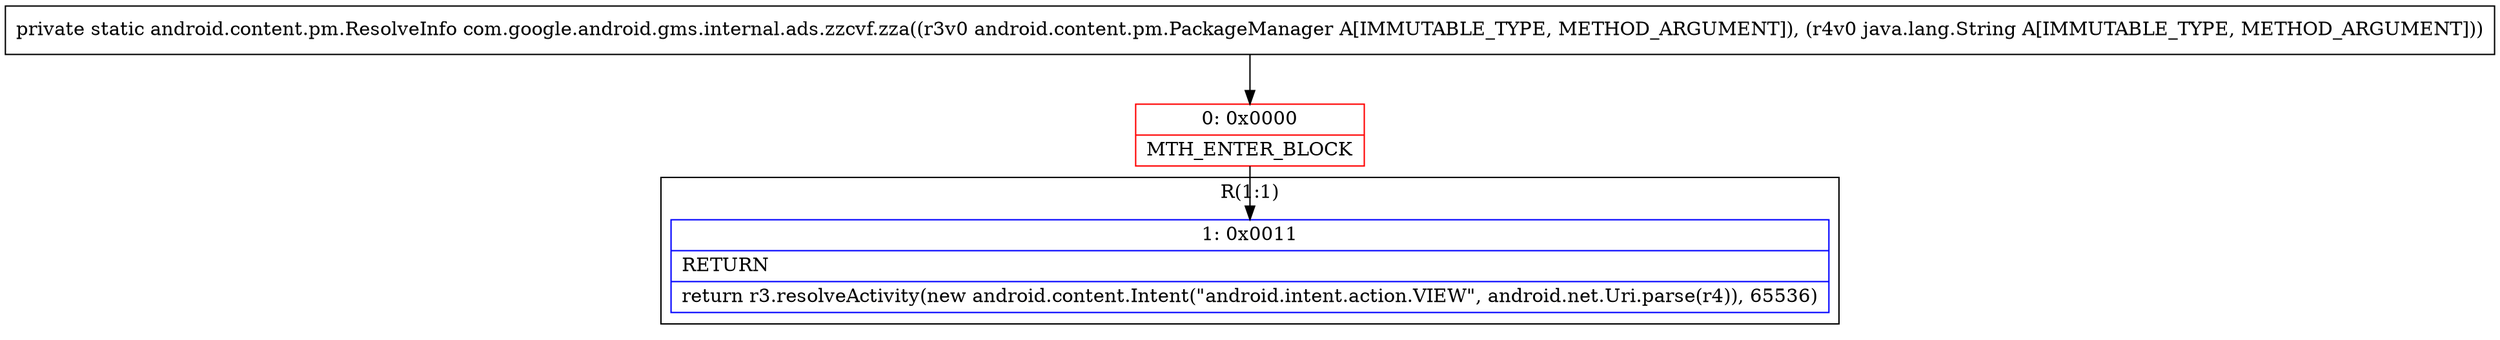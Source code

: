 digraph "CFG forcom.google.android.gms.internal.ads.zzcvf.zza(Landroid\/content\/pm\/PackageManager;Ljava\/lang\/String;)Landroid\/content\/pm\/ResolveInfo;" {
subgraph cluster_Region_1568107832 {
label = "R(1:1)";
node [shape=record,color=blue];
Node_1 [shape=record,label="{1\:\ 0x0011|RETURN\l|return r3.resolveActivity(new android.content.Intent(\"android.intent.action.VIEW\", android.net.Uri.parse(r4)), 65536)\l}"];
}
Node_0 [shape=record,color=red,label="{0\:\ 0x0000|MTH_ENTER_BLOCK\l}"];
MethodNode[shape=record,label="{private static android.content.pm.ResolveInfo com.google.android.gms.internal.ads.zzcvf.zza((r3v0 android.content.pm.PackageManager A[IMMUTABLE_TYPE, METHOD_ARGUMENT]), (r4v0 java.lang.String A[IMMUTABLE_TYPE, METHOD_ARGUMENT])) }"];
MethodNode -> Node_0;
Node_0 -> Node_1;
}

